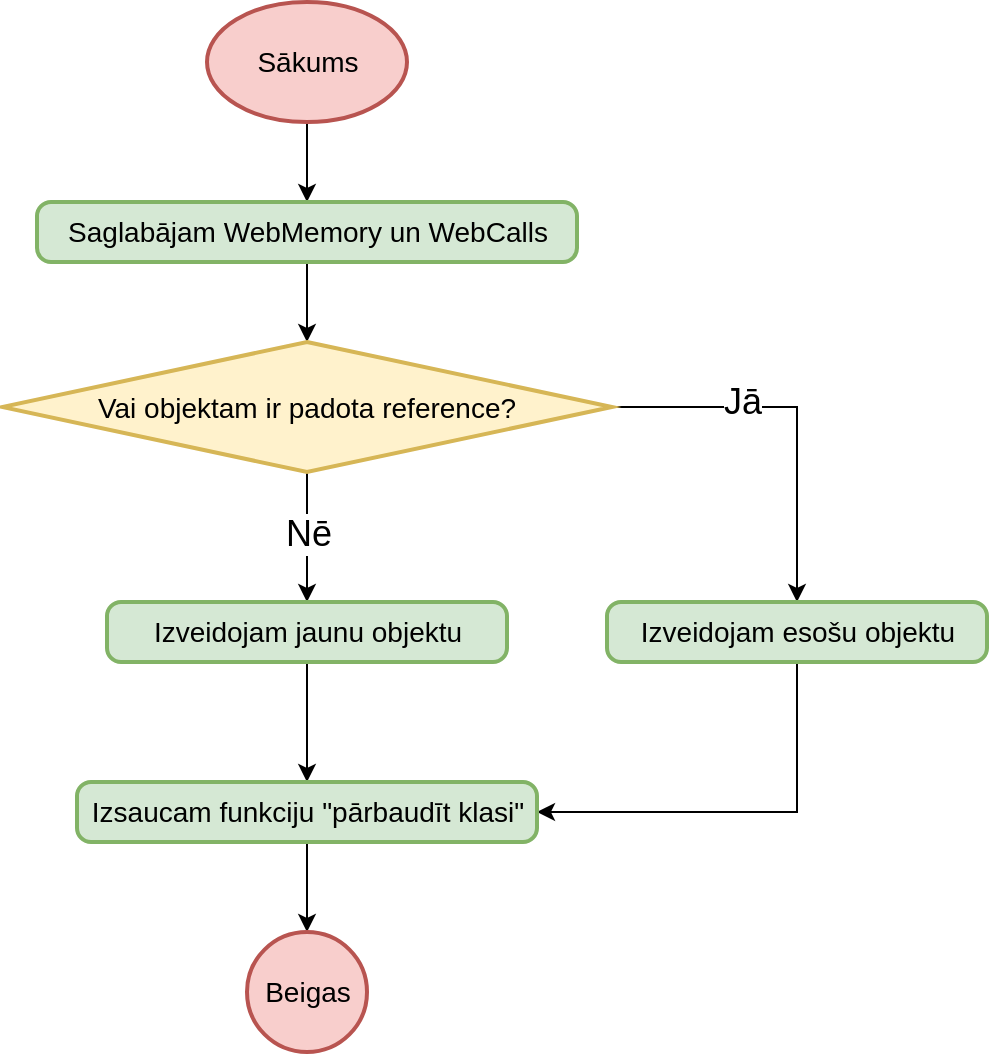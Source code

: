<mxfile version="15.4.0" type="device" pages="6"><diagram id="ojDzJly2MeToIssAZcVj" name="Konstruktors"><mxGraphModel dx="-2122" dy="948" grid="1" gridSize="10" guides="1" tooltips="1" connect="1" arrows="1" fold="1" page="1" pageScale="1" pageWidth="850" pageHeight="1100" math="0" shadow="0"><root><mxCell id="NK3DrpZyxfYn20XN-Zot-0"/><mxCell id="NK3DrpZyxfYn20XN-Zot-1" parent="NK3DrpZyxfYn20XN-Zot-0"/><mxCell id="ex0f8vFmWcejfFVBCXvB-0" style="edgeStyle=orthogonalEdgeStyle;rounded=0;orthogonalLoop=1;jettySize=auto;html=1;entryX=0.5;entryY=0;entryDx=0;entryDy=0;" parent="NK3DrpZyxfYn20XN-Zot-1" source="ex0f8vFmWcejfFVBCXvB-1" target="ex0f8vFmWcejfFVBCXvB-3" edge="1"><mxGeometry relative="1" as="geometry"/></mxCell><mxCell id="ex0f8vFmWcejfFVBCXvB-1" value="Sākums" style="strokeWidth=2;html=1;shape=mxgraph.flowchart.start_1;whiteSpace=wrap;fontSize=14;fillColor=#f8cecc;strokeColor=#b85450;" parent="NK3DrpZyxfYn20XN-Zot-1" vertex="1"><mxGeometry x="3702.5" y="70" width="100" height="60" as="geometry"/></mxCell><mxCell id="ex0f8vFmWcejfFVBCXvB-2" style="edgeStyle=orthogonalEdgeStyle;rounded=0;orthogonalLoop=1;jettySize=auto;html=1;entryX=0.5;entryY=0;entryDx=0;entryDy=0;entryPerimeter=0;" parent="NK3DrpZyxfYn20XN-Zot-1" source="ex0f8vFmWcejfFVBCXvB-3" target="ex0f8vFmWcejfFVBCXvB-7" edge="1"><mxGeometry relative="1" as="geometry"/></mxCell><mxCell id="ex0f8vFmWcejfFVBCXvB-3" value="Saglabājam WebMemory un WebCalls" style="rounded=1;whiteSpace=wrap;html=1;absoluteArcSize=1;arcSize=14;strokeWidth=2;fontSize=14;fillColor=#d5e8d4;strokeColor=#82b366;" parent="NK3DrpZyxfYn20XN-Zot-1" vertex="1"><mxGeometry x="3617.5" y="170" width="270" height="30" as="geometry"/></mxCell><mxCell id="ex0f8vFmWcejfFVBCXvB-4" style="edgeStyle=orthogonalEdgeStyle;rounded=0;orthogonalLoop=1;jettySize=auto;html=1;exitX=1;exitY=0.5;exitDx=0;exitDy=0;exitPerimeter=0;entryX=0.5;entryY=0;entryDx=0;entryDy=0;" parent="NK3DrpZyxfYn20XN-Zot-1" source="ex0f8vFmWcejfFVBCXvB-7" target="ex0f8vFmWcejfFVBCXvB-9" edge="1"><mxGeometry relative="1" as="geometry"/></mxCell><mxCell id="ex0f8vFmWcejfFVBCXvB-5" style="edgeStyle=orthogonalEdgeStyle;rounded=0;orthogonalLoop=1;jettySize=auto;html=1;entryX=0.5;entryY=0;entryDx=0;entryDy=0;" parent="NK3DrpZyxfYn20XN-Zot-1" source="ex0f8vFmWcejfFVBCXvB-7" target="ex0f8vFmWcejfFVBCXvB-11" edge="1"><mxGeometry relative="1" as="geometry"/></mxCell><mxCell id="ex0f8vFmWcejfFVBCXvB-6" value="&lt;font style=&quot;font-size: 18px&quot;&gt;Nē&lt;/font&gt;" style="edgeLabel;html=1;align=center;verticalAlign=middle;resizable=0;points=[];" parent="ex0f8vFmWcejfFVBCXvB-5" vertex="1" connectable="0"><mxGeometry x="-0.307" y="-2" relative="1" as="geometry"><mxPoint x="2" y="8" as="offset"/></mxGeometry></mxCell><mxCell id="ex0f8vFmWcejfFVBCXvB-7" value="Vai objektam ir padota reference?" style="strokeWidth=2;html=1;shape=mxgraph.flowchart.decision;whiteSpace=wrap;fontSize=14;fillColor=#fff2cc;strokeColor=#d6b656;" parent="NK3DrpZyxfYn20XN-Zot-1" vertex="1"><mxGeometry x="3600" y="240" width="305" height="65" as="geometry"/></mxCell><mxCell id="ex0f8vFmWcejfFVBCXvB-8" style="edgeStyle=orthogonalEdgeStyle;rounded=0;orthogonalLoop=1;jettySize=auto;html=1;entryX=1;entryY=0.5;entryDx=0;entryDy=0;exitX=0.5;exitY=1;exitDx=0;exitDy=0;" parent="NK3DrpZyxfYn20XN-Zot-1" source="ex0f8vFmWcejfFVBCXvB-9" target="ex0f8vFmWcejfFVBCXvB-13" edge="1"><mxGeometry relative="1" as="geometry"/></mxCell><mxCell id="ex0f8vFmWcejfFVBCXvB-9" value="Izveidojam esošu objektu" style="rounded=1;whiteSpace=wrap;html=1;absoluteArcSize=1;arcSize=14;strokeWidth=2;fontSize=14;fillColor=#d5e8d4;strokeColor=#82b366;" parent="NK3DrpZyxfYn20XN-Zot-1" vertex="1"><mxGeometry x="3902.5" y="370" width="190" height="30" as="geometry"/></mxCell><mxCell id="ex0f8vFmWcejfFVBCXvB-10" style="edgeStyle=orthogonalEdgeStyle;rounded=0;orthogonalLoop=1;jettySize=auto;html=1;" parent="NK3DrpZyxfYn20XN-Zot-1" source="ex0f8vFmWcejfFVBCXvB-11" target="ex0f8vFmWcejfFVBCXvB-13" edge="1"><mxGeometry relative="1" as="geometry"/></mxCell><mxCell id="ex0f8vFmWcejfFVBCXvB-11" value="Izveidojam jaunu objektu" style="rounded=1;whiteSpace=wrap;html=1;absoluteArcSize=1;arcSize=14;strokeWidth=2;fontSize=14;fillColor=#d5e8d4;strokeColor=#82b366;" parent="NK3DrpZyxfYn20XN-Zot-1" vertex="1"><mxGeometry x="3652.5" y="370" width="200" height="30" as="geometry"/></mxCell><mxCell id="ex0f8vFmWcejfFVBCXvB-12" style="edgeStyle=orthogonalEdgeStyle;rounded=0;orthogonalLoop=1;jettySize=auto;html=1;entryX=0.5;entryY=0;entryDx=0;entryDy=0;entryPerimeter=0;" parent="NK3DrpZyxfYn20XN-Zot-1" source="ex0f8vFmWcejfFVBCXvB-13" target="ex0f8vFmWcejfFVBCXvB-14" edge="1"><mxGeometry relative="1" as="geometry"/></mxCell><mxCell id="ex0f8vFmWcejfFVBCXvB-13" value="Izsaucam funkciju &quot;pārbaudīt klasi&quot;" style="rounded=1;whiteSpace=wrap;html=1;absoluteArcSize=1;arcSize=14;strokeWidth=2;fontSize=14;fillColor=#d5e8d4;strokeColor=#82b366;" parent="NK3DrpZyxfYn20XN-Zot-1" vertex="1"><mxGeometry x="3637.5" y="460" width="230" height="30" as="geometry"/></mxCell><mxCell id="ex0f8vFmWcejfFVBCXvB-14" value="Beigas" style="strokeWidth=2;html=1;shape=mxgraph.flowchart.start_2;whiteSpace=wrap;fontSize=14;fillColor=#f8cecc;strokeColor=#b85450;" parent="NK3DrpZyxfYn20XN-Zot-1" vertex="1"><mxGeometry x="3722.5" y="535" width="60" height="60" as="geometry"/></mxCell><mxCell id="URu7pk4QSF0WVG2In0yx-1" value="&lt;font style=&quot;font-size: 18px&quot;&gt;Jā&lt;/font&gt;" style="edgeLabel;html=1;align=center;verticalAlign=middle;resizable=0;points=[];" vertex="1" connectable="0" parent="NK3DrpZyxfYn20XN-Zot-1"><mxGeometry x="3970" y="270" as="geometry"/></mxCell></root></mxGraphModel></diagram><diagram id="cwpFjacXJEgxrlHS4_kE" name="Klases Pārbaude"><mxGraphModel dx="-1464" dy="806" grid="1" gridSize="10" guides="1" tooltips="1" connect="1" arrows="1" fold="1" page="1" pageScale="1" pageWidth="850" pageHeight="1100" math="0" shadow="0"><root><mxCell id="Urj0Ai9J_HhFftsW-9Dv-0"/><mxCell id="Urj0Ai9J_HhFftsW-9Dv-1" parent="Urj0Ai9J_HhFftsW-9Dv-0"/><mxCell id="bFhishfUHFmBzLTiSbhg-0" style="edgeStyle=orthogonalEdgeStyle;rounded=0;orthogonalLoop=1;jettySize=auto;html=1;entryX=0.5;entryY=0;entryDx=0;entryDy=0;" parent="Urj0Ai9J_HhFftsW-9Dv-1" source="bFhishfUHFmBzLTiSbhg-1" target="bFhishfUHFmBzLTiSbhg-3" edge="1"><mxGeometry relative="1" as="geometry"/></mxCell><mxCell id="bFhishfUHFmBzLTiSbhg-1" value="Sākums" style="strokeWidth=2;html=1;shape=mxgraph.flowchart.start_1;whiteSpace=wrap;fontSize=14;fillColor=#f8cecc;strokeColor=#b85450;" parent="Urj0Ai9J_HhFftsW-9Dv-1" vertex="1"><mxGeometry x="2860" y="50" width="100" height="60" as="geometry"/></mxCell><mxCell id="bFhishfUHFmBzLTiSbhg-2" style="edgeStyle=orthogonalEdgeStyle;rounded=0;orthogonalLoop=1;jettySize=auto;html=1;" parent="Urj0Ai9J_HhFftsW-9Dv-1" source="bFhishfUHFmBzLTiSbhg-3" target="bFhishfUHFmBzLTiSbhg-8" edge="1"><mxGeometry relative="1" as="geometry"/></mxCell><mxCell id="bFhishfUHFmBzLTiSbhg-3" value="Atrod klasi pēc vārda" style="rounded=1;whiteSpace=wrap;html=1;absoluteArcSize=1;arcSize=14;strokeWidth=2;fontSize=14;fillColor=#d5e8d4;strokeColor=#82b366;" parent="Urj0Ai9J_HhFftsW-9Dv-1" vertex="1"><mxGeometry x="2825" y="145" width="170" height="30" as="geometry"/></mxCell><mxCell id="bFhishfUHFmBzLTiSbhg-4" style="edgeStyle=orthogonalEdgeStyle;rounded=0;orthogonalLoop=1;jettySize=auto;html=1;entryX=0.5;entryY=0;entryDx=0;entryDy=0;" parent="Urj0Ai9J_HhFftsW-9Dv-1" source="bFhishfUHFmBzLTiSbhg-8" target="bFhishfUHFmBzLTiSbhg-12" edge="1"><mxGeometry relative="1" as="geometry"/></mxCell><mxCell id="bFhishfUHFmBzLTiSbhg-5" value="&lt;font style=&quot;font-size: 18px&quot;&gt;Jā&lt;/font&gt;" style="edgeLabel;html=1;align=center;verticalAlign=middle;resizable=0;points=[];" parent="bFhishfUHFmBzLTiSbhg-4" vertex="1" connectable="0"><mxGeometry x="-0.3" y="-2" relative="1" as="geometry"><mxPoint x="2" y="4" as="offset"/></mxGeometry></mxCell><mxCell id="bFhishfUHFmBzLTiSbhg-6" style="edgeStyle=orthogonalEdgeStyle;rounded=0;orthogonalLoop=1;jettySize=auto;html=1;entryX=0.5;entryY=0;entryDx=0;entryDy=0;" parent="Urj0Ai9J_HhFftsW-9Dv-1" source="bFhishfUHFmBzLTiSbhg-8" target="bFhishfUHFmBzLTiSbhg-10" edge="1"><mxGeometry relative="1" as="geometry"/></mxCell><mxCell id="bFhishfUHFmBzLTiSbhg-7" value="&lt;font style=&quot;font-size: 18px&quot;&gt;Nē&lt;/font&gt;" style="edgeLabel;html=1;align=center;verticalAlign=middle;resizable=0;points=[];" parent="bFhishfUHFmBzLTiSbhg-6" vertex="1" connectable="0"><mxGeometry x="-0.201" y="2" relative="1" as="geometry"><mxPoint as="offset"/></mxGeometry></mxCell><mxCell id="bFhishfUHFmBzLTiSbhg-8" value="Vai klase ir atrastra?" style="strokeWidth=2;html=1;shape=mxgraph.flowchart.decision;whiteSpace=wrap;fontSize=14;fillColor=#fff2cc;strokeColor=#d6b656;" parent="Urj0Ai9J_HhFftsW-9Dv-1" vertex="1"><mxGeometry x="2805" y="218" width="210" height="55" as="geometry"/></mxCell><mxCell id="bFhishfUHFmBzLTiSbhg-9" style="edgeStyle=orthogonalEdgeStyle;rounded=0;orthogonalLoop=1;jettySize=auto;html=1;entryX=1;entryY=0.5;entryDx=0;entryDy=0;fontSize=18;exitX=0.5;exitY=1;exitDx=0;exitDy=0;" parent="Urj0Ai9J_HhFftsW-9Dv-1" source="bFhishfUHFmBzLTiSbhg-10" target="bFhishfUHFmBzLTiSbhg-12" edge="1"><mxGeometry relative="1" as="geometry"/></mxCell><mxCell id="bFhishfUHFmBzLTiSbhg-10" value="Izveido klasi" style="rounded=1;whiteSpace=wrap;html=1;absoluteArcSize=1;arcSize=14;strokeWidth=2;fontSize=14;fillColor=#d5e8d4;strokeColor=#82b366;" parent="Urj0Ai9J_HhFftsW-9Dv-1" vertex="1"><mxGeometry x="3080" y="280" width="100" height="30" as="geometry"/></mxCell><mxCell id="bFhishfUHFmBzLTiSbhg-11" style="edgeStyle=orthogonalEdgeStyle;rounded=0;orthogonalLoop=1;jettySize=auto;html=1;entryX=0.5;entryY=0;entryDx=0;entryDy=0;entryPerimeter=0;" parent="Urj0Ai9J_HhFftsW-9Dv-1" source="bFhishfUHFmBzLTiSbhg-12" target="bFhishfUHFmBzLTiSbhg-16" edge="1"><mxGeometry relative="1" as="geometry"/></mxCell><mxCell id="bFhishfUHFmBzLTiSbhg-12" value="Atrod klasē atribūtu pēc vārda" style="rounded=1;whiteSpace=wrap;html=1;absoluteArcSize=1;arcSize=14;strokeWidth=2;fontSize=14;fillColor=#d5e8d4;strokeColor=#82b366;" parent="Urj0Ai9J_HhFftsW-9Dv-1" vertex="1"><mxGeometry x="2805" y="340" width="210" height="30" as="geometry"/></mxCell><mxCell id="bFhishfUHFmBzLTiSbhg-13" style="edgeStyle=orthogonalEdgeStyle;rounded=0;orthogonalLoop=1;jettySize=auto;html=1;entryX=0.5;entryY=0;entryDx=0;entryDy=0;entryPerimeter=0;" parent="Urj0Ai9J_HhFftsW-9Dv-1" source="bFhishfUHFmBzLTiSbhg-16" target="bFhishfUHFmBzLTiSbhg-22" edge="1"><mxGeometry relative="1" as="geometry"/></mxCell><mxCell id="bFhishfUHFmBzLTiSbhg-14" style="edgeStyle=orthogonalEdgeStyle;rounded=0;orthogonalLoop=1;jettySize=auto;html=1;exitX=1;exitY=0.5;exitDx=0;exitDy=0;exitPerimeter=0;entryX=0.5;entryY=0;entryDx=0;entryDy=0;entryPerimeter=0;" parent="Urj0Ai9J_HhFftsW-9Dv-1" source="bFhishfUHFmBzLTiSbhg-16" target="bFhishfUHFmBzLTiSbhg-26" edge="1"><mxGeometry relative="1" as="geometry"><mxPoint x="3130" y="490" as="targetPoint"/><Array as="points"><mxPoint x="3060" y="445"/><mxPoint x="3060" y="680"/><mxPoint x="2910" y="680"/></Array></mxGeometry></mxCell><mxCell id="bFhishfUHFmBzLTiSbhg-15" value="&lt;font style=&quot;font-size: 18px&quot;&gt;Nē&lt;/font&gt;" style="edgeLabel;html=1;align=center;verticalAlign=middle;resizable=0;points=[];" parent="bFhishfUHFmBzLTiSbhg-14" vertex="1" connectable="0"><mxGeometry x="-0.094" y="1" relative="1" as="geometry"><mxPoint as="offset"/></mxGeometry></mxCell><mxCell id="bFhishfUHFmBzLTiSbhg-16" value="Vai ir pēdējais atribūts?" style="strokeWidth=2;html=1;shape=mxgraph.flowchart.decision;whiteSpace=wrap;fontSize=14;fillColor=#fff2cc;strokeColor=#d6b656;" parent="Urj0Ai9J_HhFftsW-9Dv-1" vertex="1"><mxGeometry x="2805" y="420" width="210" height="50" as="geometry"/></mxCell><mxCell id="bFhishfUHFmBzLTiSbhg-17" style="edgeStyle=orthogonalEdgeStyle;rounded=0;orthogonalLoop=1;jettySize=auto;html=1;exitX=0;exitY=0.5;exitDx=0;exitDy=0;" parent="Urj0Ai9J_HhFftsW-9Dv-1" source="bFhishfUHFmBzLTiSbhg-32" edge="1"><mxGeometry relative="1" as="geometry"><mxPoint x="2910" y="400" as="targetPoint"/><Array as="points"><mxPoint x="2730" y="650"/><mxPoint x="2730" y="400"/></Array></mxGeometry></mxCell><mxCell id="bFhishfUHFmBzLTiSbhg-18" style="edgeStyle=orthogonalEdgeStyle;rounded=0;orthogonalLoop=1;jettySize=auto;html=1;entryX=0.5;entryY=0;entryDx=0;entryDy=0;" parent="Urj0Ai9J_HhFftsW-9Dv-1" source="bFhishfUHFmBzLTiSbhg-22" target="bFhishfUHFmBzLTiSbhg-32" edge="1"><mxGeometry relative="1" as="geometry"><mxPoint x="2910" y="640" as="targetPoint"/></mxGeometry></mxCell><mxCell id="bFhishfUHFmBzLTiSbhg-19" value="Nē" style="edgeLabel;html=1;align=center;verticalAlign=middle;resizable=0;points=[];fontSize=18;" parent="bFhishfUHFmBzLTiSbhg-18" vertex="1" connectable="0"><mxGeometry x="0.169" y="1" relative="1" as="geometry"><mxPoint x="-1" y="-8" as="offset"/></mxGeometry></mxCell><mxCell id="bFhishfUHFmBzLTiSbhg-20" style="edgeStyle=orthogonalEdgeStyle;rounded=0;orthogonalLoop=1;jettySize=auto;html=1;fontSize=18;" parent="Urj0Ai9J_HhFftsW-9Dv-1" source="bFhishfUHFmBzLTiSbhg-22" edge="1"><mxGeometry relative="1" as="geometry"><mxPoint x="2780" y="400" as="targetPoint"/></mxGeometry></mxCell><mxCell id="bFhishfUHFmBzLTiSbhg-21" value="Jā" style="edgeLabel;html=1;align=center;verticalAlign=middle;resizable=0;points=[];fontSize=18;" parent="bFhishfUHFmBzLTiSbhg-20" vertex="1" connectable="0"><mxGeometry x="-0.157" y="3" relative="1" as="geometry"><mxPoint x="1" as="offset"/></mxGeometry></mxCell><mxCell id="bFhishfUHFmBzLTiSbhg-22" value="Vai atribūts ir atrasts?" style="strokeWidth=2;html=1;shape=mxgraph.flowchart.decision;whiteSpace=wrap;fontSize=14;fillColor=#fff2cc;strokeColor=#d6b656;" parent="Urj0Ai9J_HhFftsW-9Dv-1" vertex="1"><mxGeometry x="2805" y="530" width="210" height="50" as="geometry"/></mxCell><mxCell id="bFhishfUHFmBzLTiSbhg-23" value="&lt;font style=&quot;font-size: 18px&quot;&gt;Jā&lt;/font&gt;" style="edgeLabel;html=1;align=center;verticalAlign=middle;resizable=0;points=[];" parent="Urj0Ai9J_HhFftsW-9Dv-1" vertex="1" connectable="0"><mxGeometry x="2905" y="495" as="geometry"><mxPoint x="5" y="3" as="offset"/></mxGeometry></mxCell><mxCell id="bFhishfUHFmBzLTiSbhg-24" style="edgeStyle=orthogonalEdgeStyle;rounded=0;orthogonalLoop=1;jettySize=auto;html=1;" parent="Urj0Ai9J_HhFftsW-9Dv-1" source="bFhishfUHFmBzLTiSbhg-26" target="bFhishfUHFmBzLTiSbhg-27" edge="1"><mxGeometry relative="1" as="geometry"/></mxCell><mxCell id="bFhishfUHFmBzLTiSbhg-25" style="edgeStyle=orthogonalEdgeStyle;rounded=0;orthogonalLoop=1;jettySize=auto;html=1;entryX=0.5;entryY=0;entryDx=0;entryDy=0;" parent="Urj0Ai9J_HhFftsW-9Dv-1" source="bFhishfUHFmBzLTiSbhg-26" target="bFhishfUHFmBzLTiSbhg-30" edge="1"><mxGeometry relative="1" as="geometry"/></mxCell><mxCell id="bFhishfUHFmBzLTiSbhg-26" value="Vai objekts ir izveidots?" style="strokeWidth=2;html=1;shape=mxgraph.flowchart.decision;whiteSpace=wrap;fontSize=14;fillColor=#fff2cc;strokeColor=#d6b656;" parent="Urj0Ai9J_HhFftsW-9Dv-1" vertex="1"><mxGeometry x="2775" y="710" width="270" height="50" as="geometry"/></mxCell><mxCell id="bFhishfUHFmBzLTiSbhg-27" value="Beigas" style="strokeWidth=2;html=1;shape=mxgraph.flowchart.start_2;whiteSpace=wrap;fontSize=14;fillColor=#f8cecc;strokeColor=#b85450;" parent="Urj0Ai9J_HhFftsW-9Dv-1" vertex="1"><mxGeometry x="2880" y="810" width="60" height="60" as="geometry"/></mxCell><mxCell id="bFhishfUHFmBzLTiSbhg-28" value="&lt;font style=&quot;font-size: 18px&quot;&gt;Jā&lt;/font&gt;" style="edgeLabel;html=1;align=center;verticalAlign=middle;resizable=0;points=[];" parent="Urj0Ai9J_HhFftsW-9Dv-1" vertex="1" connectable="0"><mxGeometry x="2905" y="780" as="geometry"><mxPoint x="5" y="3" as="offset"/></mxGeometry></mxCell><mxCell id="bFhishfUHFmBzLTiSbhg-29" style="edgeStyle=orthogonalEdgeStyle;rounded=0;orthogonalLoop=1;jettySize=auto;html=1;exitX=0.5;exitY=1;exitDx=0;exitDy=0;entryX=1;entryY=0.5;entryDx=0;entryDy=0;entryPerimeter=0;" parent="Urj0Ai9J_HhFftsW-9Dv-1" source="bFhishfUHFmBzLTiSbhg-30" target="bFhishfUHFmBzLTiSbhg-27" edge="1"><mxGeometry relative="1" as="geometry"/></mxCell><mxCell id="bFhishfUHFmBzLTiSbhg-30" value="Izveido objektu" style="rounded=1;whiteSpace=wrap;html=1;absoluteArcSize=1;arcSize=14;strokeWidth=2;fontSize=14;fillColor=#d5e8d4;strokeColor=#82b366;" parent="Urj0Ai9J_HhFftsW-9Dv-1" vertex="1"><mxGeometry x="3090" y="770" width="100" height="30" as="geometry"/></mxCell><mxCell id="bFhishfUHFmBzLTiSbhg-31" value="&lt;font style=&quot;font-size: 18px&quot;&gt;Nē&lt;/font&gt;" style="edgeLabel;html=1;align=center;verticalAlign=middle;resizable=0;points=[];" parent="Urj0Ai9J_HhFftsW-9Dv-1" vertex="1" connectable="0"><mxGeometry x="3090" y="735" as="geometry"/></mxCell><mxCell id="bFhishfUHFmBzLTiSbhg-32" value="Izveido atribūtu" style="rounded=1;whiteSpace=wrap;html=1;absoluteArcSize=1;arcSize=14;strokeWidth=2;fontSize=14;fillColor=#d5e8d4;strokeColor=#82b366;" parent="Urj0Ai9J_HhFftsW-9Dv-1" vertex="1"><mxGeometry x="2860" y="635" width="100" height="30" as="geometry"/></mxCell></root></mxGraphModel></diagram><diagram id="u8JytCoIG-hF53F7p7YP" name="Asociācijas pārbaude"><mxGraphModel dx="-2314" dy="806" grid="1" gridSize="10" guides="1" tooltips="1" connect="1" arrows="1" fold="1" page="1" pageScale="1" pageWidth="850" pageHeight="1100" math="0" shadow="0"><root><mxCell id="5m1KkFwMPUMXo5ou6TiZ-0"/><mxCell id="5m1KkFwMPUMXo5ou6TiZ-1" parent="5m1KkFwMPUMXo5ou6TiZ-0"/><mxCell id="tQmHuTD86V-jf6U_8rLZ-0" style="edgeStyle=orthogonalEdgeStyle;rounded=0;orthogonalLoop=1;jettySize=auto;html=1;entryX=0.5;entryY=0;entryDx=0;entryDy=0;fontSize=18;" parent="5m1KkFwMPUMXo5ou6TiZ-1" source="tQmHuTD86V-jf6U_8rLZ-1" target="tQmHuTD86V-jf6U_8rLZ-3" edge="1"><mxGeometry relative="1" as="geometry"/></mxCell><mxCell id="tQmHuTD86V-jf6U_8rLZ-1" value="Sākums" style="strokeWidth=2;html=1;shape=mxgraph.flowchart.start_1;whiteSpace=wrap;fontSize=14;fillColor=#f8cecc;strokeColor=#b85450;" parent="5m1KkFwMPUMXo5ou6TiZ-1" vertex="1"><mxGeometry x="3625" y="40" width="100" height="60" as="geometry"/></mxCell><mxCell id="tQmHuTD86V-jf6U_8rLZ-2" style="edgeStyle=orthogonalEdgeStyle;rounded=0;orthogonalLoop=1;jettySize=auto;html=1;entryX=0.5;entryY=0;entryDx=0;entryDy=0;entryPerimeter=0;fontSize=18;" parent="5m1KkFwMPUMXo5ou6TiZ-1" source="tQmHuTD86V-jf6U_8rLZ-3" target="tQmHuTD86V-jf6U_8rLZ-8" edge="1"><mxGeometry relative="1" as="geometry"/></mxCell><mxCell id="tQmHuTD86V-jf6U_8rLZ-3" value="Atrod avotklasi pēc vārda" style="rounded=1;whiteSpace=wrap;html=1;absoluteArcSize=1;arcSize=14;strokeWidth=2;fontSize=14;fillColor=#d5e8d4;strokeColor=#82b366;" parent="5m1KkFwMPUMXo5ou6TiZ-1" vertex="1"><mxGeometry x="3590" y="140" width="170" height="25" as="geometry"/></mxCell><mxCell id="tQmHuTD86V-jf6U_8rLZ-4" style="edgeStyle=orthogonalEdgeStyle;rounded=0;orthogonalLoop=1;jettySize=auto;html=1;entryX=0.5;entryY=0;entryDx=0;entryDy=0;fontSize=18;" parent="5m1KkFwMPUMXo5ou6TiZ-1" source="tQmHuTD86V-jf6U_8rLZ-8" target="tQmHuTD86V-jf6U_8rLZ-10" edge="1"><mxGeometry relative="1" as="geometry"/></mxCell><mxCell id="tQmHuTD86V-jf6U_8rLZ-5" value="Jā" style="edgeLabel;html=1;align=center;verticalAlign=middle;resizable=0;points=[];fontSize=18;" parent="tQmHuTD86V-jf6U_8rLZ-4" vertex="1" connectable="0"><mxGeometry x="0.209" relative="1" as="geometry"><mxPoint y="-8" as="offset"/></mxGeometry></mxCell><mxCell id="tQmHuTD86V-jf6U_8rLZ-6" style="edgeStyle=orthogonalEdgeStyle;rounded=0;orthogonalLoop=1;jettySize=auto;html=1;entryX=0.5;entryY=0;entryDx=0;entryDy=0;fontSize=18;" parent="5m1KkFwMPUMXo5ou6TiZ-1" source="tQmHuTD86V-jf6U_8rLZ-8" target="tQmHuTD86V-jf6U_8rLZ-26" edge="1"><mxGeometry relative="1" as="geometry"/></mxCell><mxCell id="tQmHuTD86V-jf6U_8rLZ-7" value="Nē" style="edgeLabel;html=1;align=center;verticalAlign=middle;resizable=0;points=[];fontSize=18;" parent="tQmHuTD86V-jf6U_8rLZ-6" vertex="1" connectable="0"><mxGeometry x="0.015" y="3" relative="1" as="geometry"><mxPoint as="offset"/></mxGeometry></mxCell><mxCell id="tQmHuTD86V-jf6U_8rLZ-8" value="Vai klase ir atrastra?" style="strokeWidth=2;html=1;shape=mxgraph.flowchart.decision;whiteSpace=wrap;fontSize=14;fillColor=#fff2cc;strokeColor=#d6b656;" parent="5m1KkFwMPUMXo5ou6TiZ-1" vertex="1"><mxGeometry x="3590" y="215" width="170" height="40" as="geometry"/></mxCell><mxCell id="tQmHuTD86V-jf6U_8rLZ-9" style="edgeStyle=orthogonalEdgeStyle;rounded=0;orthogonalLoop=1;jettySize=auto;html=1;entryX=0.5;entryY=0;entryDx=0;entryDy=0;entryPerimeter=0;fontSize=18;" parent="5m1KkFwMPUMXo5ou6TiZ-1" source="tQmHuTD86V-jf6U_8rLZ-10" target="tQmHuTD86V-jf6U_8rLZ-13" edge="1"><mxGeometry relative="1" as="geometry"/></mxCell><mxCell id="tQmHuTD86V-jf6U_8rLZ-10" value="Atrod mērķklasi pēc vārda" style="rounded=1;whiteSpace=wrap;html=1;absoluteArcSize=1;arcSize=14;strokeWidth=2;fontSize=14;fillColor=#d5e8d4;strokeColor=#82b366;" parent="5m1KkFwMPUMXo5ou6TiZ-1" vertex="1"><mxGeometry x="3585" y="300" width="180" height="30" as="geometry"/></mxCell><mxCell id="tQmHuTD86V-jf6U_8rLZ-11" style="edgeStyle=orthogonalEdgeStyle;rounded=0;orthogonalLoop=1;jettySize=auto;html=1;fontSize=18;" parent="5m1KkFwMPUMXo5ou6TiZ-1" source="tQmHuTD86V-jf6U_8rLZ-13" target="tQmHuTD86V-jf6U_8rLZ-15" edge="1"><mxGeometry relative="1" as="geometry"/></mxCell><mxCell id="tQmHuTD86V-jf6U_8rLZ-12" style="edgeStyle=orthogonalEdgeStyle;rounded=0;orthogonalLoop=1;jettySize=auto;html=1;entryX=0.5;entryY=0;entryDx=0;entryDy=0;fontSize=18;" parent="5m1KkFwMPUMXo5ou6TiZ-1" source="tQmHuTD86V-jf6U_8rLZ-13" target="tQmHuTD86V-jf6U_8rLZ-28" edge="1"><mxGeometry relative="1" as="geometry"/></mxCell><mxCell id="tQmHuTD86V-jf6U_8rLZ-13" value="Vai klase ir atrasta?" style="strokeWidth=2;html=1;shape=mxgraph.flowchart.decision;whiteSpace=wrap;fontSize=14;fillColor=#fff2cc;strokeColor=#d6b656;" parent="5m1KkFwMPUMXo5ou6TiZ-1" vertex="1"><mxGeometry x="3585" y="370" width="180" height="40" as="geometry"/></mxCell><mxCell id="tQmHuTD86V-jf6U_8rLZ-14" style="edgeStyle=orthogonalEdgeStyle;rounded=0;orthogonalLoop=1;jettySize=auto;html=1;entryX=0.5;entryY=0;entryDx=0;entryDy=0;entryPerimeter=0;fontSize=18;" parent="5m1KkFwMPUMXo5ou6TiZ-1" source="tQmHuTD86V-jf6U_8rLZ-15" target="tQmHuTD86V-jf6U_8rLZ-19" edge="1"><mxGeometry relative="1" as="geometry"/></mxCell><mxCell id="tQmHuTD86V-jf6U_8rLZ-15" value="Atrod asociācijas galapunktu pēc mērķa lomas vārda" style="rounded=1;whiteSpace=wrap;html=1;absoluteArcSize=1;arcSize=14;strokeWidth=2;fontSize=14;fillColor=#d5e8d4;strokeColor=#82b366;" parent="5m1KkFwMPUMXo5ou6TiZ-1" vertex="1"><mxGeometry x="3500" y="460" width="350" height="30" as="geometry"/></mxCell><mxCell id="tQmHuTD86V-jf6U_8rLZ-16" style="edgeStyle=orthogonalEdgeStyle;rounded=0;orthogonalLoop=1;jettySize=auto;html=1;entryX=0.5;entryY=0;entryDx=0;entryDy=0;fontSize=18;" parent="5m1KkFwMPUMXo5ou6TiZ-1" source="tQmHuTD86V-jf6U_8rLZ-19" target="tQmHuTD86V-jf6U_8rLZ-21" edge="1"><mxGeometry relative="1" as="geometry"/></mxCell><mxCell id="tQmHuTD86V-jf6U_8rLZ-17" value="" style="edgeStyle=orthogonalEdgeStyle;rounded=0;orthogonalLoop=1;jettySize=auto;html=1;fontSize=18;entryX=0.5;entryY=0;entryDx=0;entryDy=0;" parent="5m1KkFwMPUMXo5ou6TiZ-1" source="tQmHuTD86V-jf6U_8rLZ-19" target="tQmHuTD86V-jf6U_8rLZ-31" edge="1"><mxGeometry relative="1" as="geometry"/></mxCell><mxCell id="tQmHuTD86V-jf6U_8rLZ-18" value="Nē" style="edgeLabel;html=1;align=center;verticalAlign=middle;resizable=0;points=[];fontSize=18;" parent="tQmHuTD86V-jf6U_8rLZ-17" vertex="1" connectable="0"><mxGeometry x="-0.046" y="1" relative="1" as="geometry"><mxPoint as="offset"/></mxGeometry></mxCell><mxCell id="tQmHuTD86V-jf6U_8rLZ-19" value="Vai asociācijas galapunkts ir atrastrs?" style="strokeWidth=2;html=1;shape=mxgraph.flowchart.decision;whiteSpace=wrap;fontSize=14;fillColor=#fff2cc;strokeColor=#d6b656;" parent="5m1KkFwMPUMXo5ou6TiZ-1" vertex="1"><mxGeometry x="3540" y="535" width="270" height="55" as="geometry"/></mxCell><mxCell id="tQmHuTD86V-jf6U_8rLZ-20" style="edgeStyle=orthogonalEdgeStyle;rounded=0;orthogonalLoop=1;jettySize=auto;html=1;entryX=0.5;entryY=0;entryDx=0;entryDy=0;entryPerimeter=0;fontSize=18;" parent="5m1KkFwMPUMXo5ou6TiZ-1" source="tQmHuTD86V-jf6U_8rLZ-21" target="tQmHuTD86V-jf6U_8rLZ-22" edge="1"><mxGeometry relative="1" as="geometry"/></mxCell><mxCell id="tQmHuTD86V-jf6U_8rLZ-21" value="Atgriež asociācijas galapunktu" style="rounded=1;whiteSpace=wrap;html=1;absoluteArcSize=1;arcSize=14;strokeWidth=2;fontSize=14;fillColor=#d5e8d4;strokeColor=#82b366;" parent="5m1KkFwMPUMXo5ou6TiZ-1" vertex="1"><mxGeometry x="3575" y="640" width="200" height="30" as="geometry"/></mxCell><mxCell id="tQmHuTD86V-jf6U_8rLZ-22" value="Beigas" style="strokeWidth=2;html=1;shape=mxgraph.flowchart.start_2;whiteSpace=wrap;fontSize=14;fillColor=#f8cecc;strokeColor=#b85450;" parent="5m1KkFwMPUMXo5ou6TiZ-1" vertex="1"><mxGeometry x="3645" y="710" width="60" height="60" as="geometry"/></mxCell><mxCell id="tQmHuTD86V-jf6U_8rLZ-23" value="Jā" style="edgeLabel;html=1;align=center;verticalAlign=middle;resizable=0;points=[];fontSize=18;" parent="5m1KkFwMPUMXo5ou6TiZ-1" vertex="1" connectable="0"><mxGeometry x="3675" y="433" as="geometry"/></mxCell><mxCell id="tQmHuTD86V-jf6U_8rLZ-24" value="Jā" style="edgeLabel;html=1;align=center;verticalAlign=middle;resizable=0;points=[];fontSize=18;" parent="5m1KkFwMPUMXo5ou6TiZ-1" vertex="1" connectable="0"><mxGeometry x="3675" y="612" as="geometry"/></mxCell><mxCell id="tQmHuTD86V-jf6U_8rLZ-25" style="edgeStyle=orthogonalEdgeStyle;rounded=0;orthogonalLoop=1;jettySize=auto;html=1;entryX=1;entryY=0.5;entryDx=0;entryDy=0;fontSize=18;exitX=0.5;exitY=1;exitDx=0;exitDy=0;" parent="5m1KkFwMPUMXo5ou6TiZ-1" source="tQmHuTD86V-jf6U_8rLZ-26" target="tQmHuTD86V-jf6U_8rLZ-10" edge="1"><mxGeometry relative="1" as="geometry"/></mxCell><mxCell id="tQmHuTD86V-jf6U_8rLZ-26" value="Izveido klasi" style="rounded=1;whiteSpace=wrap;html=1;absoluteArcSize=1;arcSize=14;strokeWidth=2;fontSize=14;fillColor=#d5e8d4;strokeColor=#82b366;" parent="5m1KkFwMPUMXo5ou6TiZ-1" vertex="1"><mxGeometry x="3915" y="255" width="100" height="30" as="geometry"/></mxCell><mxCell id="tQmHuTD86V-jf6U_8rLZ-27" style="edgeStyle=orthogonalEdgeStyle;rounded=0;orthogonalLoop=1;jettySize=auto;html=1;entryX=1;entryY=0.5;entryDx=0;entryDy=0;fontSize=18;exitX=0.5;exitY=1;exitDx=0;exitDy=0;" parent="5m1KkFwMPUMXo5ou6TiZ-1" source="tQmHuTD86V-jf6U_8rLZ-28" target="tQmHuTD86V-jf6U_8rLZ-15" edge="1"><mxGeometry relative="1" as="geometry"/></mxCell><mxCell id="tQmHuTD86V-jf6U_8rLZ-28" value="Izveido klasi" style="rounded=1;whiteSpace=wrap;html=1;absoluteArcSize=1;arcSize=14;strokeWidth=2;fontSize=14;fillColor=#d5e8d4;strokeColor=#82b366;" parent="5m1KkFwMPUMXo5ou6TiZ-1" vertex="1"><mxGeometry x="3915" y="410" width="100" height="30" as="geometry"/></mxCell><mxCell id="tQmHuTD86V-jf6U_8rLZ-29" value="Nē" style="text;html=1;align=center;verticalAlign=middle;resizable=0;points=[];autosize=1;strokeColor=none;fillColor=none;fontSize=18;labelBackgroundColor=default;" parent="5m1KkFwMPUMXo5ou6TiZ-1" vertex="1"><mxGeometry x="3845" y="375" width="40" height="30" as="geometry"/></mxCell><mxCell id="tQmHuTD86V-jf6U_8rLZ-30" style="edgeStyle=orthogonalEdgeStyle;rounded=0;orthogonalLoop=1;jettySize=auto;html=1;entryX=1;entryY=0.5;entryDx=0;entryDy=0;fontSize=18;exitX=0.5;exitY=1;exitDx=0;exitDy=0;exitPerimeter=0;" parent="5m1KkFwMPUMXo5ou6TiZ-1" source="tQmHuTD86V-jf6U_8rLZ-31" target="tQmHuTD86V-jf6U_8rLZ-21" edge="1"><mxGeometry relative="1" as="geometry"/></mxCell><mxCell id="tQmHuTD86V-jf6U_8rLZ-31" value="Izveido asociācijas galapunktu" style="rounded=1;whiteSpace=wrap;html=1;absoluteArcSize=1;arcSize=14;strokeWidth=2;fontSize=14;fillColor=#d5e8d4;strokeColor=#82b366;" parent="5m1KkFwMPUMXo5ou6TiZ-1" vertex="1"><mxGeometry x="3875" y="590" width="220" height="30" as="geometry"/></mxCell></root></mxGraphModel></diagram><diagram id="NKuwwndzqBmb3_ZlCtot" name="Asociācijas iegūšana"><mxGraphModel dx="-2314" dy="806" grid="1" gridSize="10" guides="1" tooltips="1" connect="1" arrows="1" fold="1" page="1" pageScale="1" pageWidth="850" pageHeight="1100" math="0" shadow="0"><root><mxCell id="eAcKItLgcPeuRimhKKP--0"/><mxCell id="eAcKItLgcPeuRimhKKP--1" parent="eAcKItLgcPeuRimhKKP--0"/><mxCell id="qcemPTpyM0Lb2OSma7Jp-0" style="edgeStyle=orthogonalEdgeStyle;rounded=0;orthogonalLoop=1;jettySize=auto;html=1;entryX=0.5;entryY=0;entryDx=0;entryDy=0;fontSize=18;" parent="eAcKItLgcPeuRimhKKP--1" source="qcemPTpyM0Lb2OSma7Jp-1" target="qcemPTpyM0Lb2OSma7Jp-3" edge="1"><mxGeometry relative="1" as="geometry"/></mxCell><mxCell id="qcemPTpyM0Lb2OSma7Jp-1" value="Sākums" style="strokeWidth=2;html=1;shape=mxgraph.flowchart.start_1;whiteSpace=wrap;fontSize=14;fillColor=#f8cecc;strokeColor=#b85450;" parent="eAcKItLgcPeuRimhKKP--1" vertex="1"><mxGeometry x="3759.96" y="110" width="100" height="60" as="geometry"/></mxCell><mxCell id="qcemPTpyM0Lb2OSma7Jp-2" style="edgeStyle=orthogonalEdgeStyle;rounded=0;orthogonalLoop=1;jettySize=auto;html=1;entryX=0.5;entryY=0;entryDx=0;entryDy=0;fontSize=18;" parent="eAcKItLgcPeuRimhKKP--1" source="qcemPTpyM0Lb2OSma7Jp-3" target="qcemPTpyM0Lb2OSma7Jp-5" edge="1"><mxGeometry relative="1" as="geometry"/></mxCell><mxCell id="qcemPTpyM0Lb2OSma7Jp-3" value="Pārbaudam asociāciju" style="rounded=1;whiteSpace=wrap;html=1;absoluteArcSize=1;arcSize=14;strokeWidth=2;fontSize=14;fillColor=#d5e8d4;strokeColor=#82b366;" parent="eAcKItLgcPeuRimhKKP--1" vertex="1"><mxGeometry x="3739.96" y="210" width="140" height="30" as="geometry"/></mxCell><mxCell id="qcemPTpyM0Lb2OSma7Jp-4" style="edgeStyle=orthogonalEdgeStyle;rounded=0;orthogonalLoop=1;jettySize=auto;html=1;entryX=0.5;entryY=0;entryDx=0;entryDy=0;fontSize=18;" parent="eAcKItLgcPeuRimhKKP--1" source="qcemPTpyM0Lb2OSma7Jp-5" target="qcemPTpyM0Lb2OSma7Jp-7" edge="1"><mxGeometry relative="1" as="geometry"/></mxCell><mxCell id="qcemPTpyM0Lb2OSma7Jp-5" value="Iegūstam sarakstu ar avotklases saistītajiem objektiem" style="rounded=1;whiteSpace=wrap;html=1;absoluteArcSize=1;arcSize=14;strokeWidth=2;fontSize=14;fillColor=#d5e8d4;strokeColor=#82b366;" parent="eAcKItLgcPeuRimhKKP--1" vertex="1"><mxGeometry x="3629.96" y="278" width="360" height="30" as="geometry"/></mxCell><mxCell id="qcemPTpyM0Lb2OSma7Jp-6" style="edgeStyle=orthogonalEdgeStyle;rounded=0;orthogonalLoop=1;jettySize=auto;html=1;entryX=0.5;entryY=0;entryDx=0;entryDy=0;entryPerimeter=0;fontSize=18;" parent="eAcKItLgcPeuRimhKKP--1" source="qcemPTpyM0Lb2OSma7Jp-7" target="qcemPTpyM0Lb2OSma7Jp-14" edge="1"><mxGeometry relative="1" as="geometry"/></mxCell><mxCell id="qcemPTpyM0Lb2OSma7Jp-7" value="Izveidojam tukstu sarakstu ar mērķklases objektiem" style="rounded=1;whiteSpace=wrap;html=1;absoluteArcSize=1;arcSize=14;strokeWidth=2;fontSize=14;fillColor=#d5e8d4;strokeColor=#82b366;" parent="eAcKItLgcPeuRimhKKP--1" vertex="1"><mxGeometry x="3644.96" y="350" width="330" height="30" as="geometry"/></mxCell><mxCell id="qcemPTpyM0Lb2OSma7Jp-8" style="edgeStyle=orthogonalEdgeStyle;rounded=0;orthogonalLoop=1;jettySize=auto;html=1;fontSize=18;exitX=0;exitY=0.5;exitDx=0;exitDy=0;" parent="eAcKItLgcPeuRimhKKP--1" source="qcemPTpyM0Lb2OSma7Jp-9" edge="1"><mxGeometry relative="1" as="geometry"><mxPoint x="3809.96" y="400" as="targetPoint"/><Array as="points"><mxPoint x="3569.96" y="550"/><mxPoint x="3569.96" y="400"/></Array></mxGeometry></mxCell><mxCell id="qcemPTpyM0Lb2OSma7Jp-9" value="Pievienojam mērķklases objektu saraakstā saistīto objektu" style="rounded=1;whiteSpace=wrap;html=1;absoluteArcSize=1;arcSize=14;strokeWidth=2;fontSize=14;fillColor=#d5e8d4;strokeColor=#82b366;" parent="eAcKItLgcPeuRimhKKP--1" vertex="1"><mxGeometry x="3619.96" y="535" width="380" height="30" as="geometry"/></mxCell><mxCell id="qcemPTpyM0Lb2OSma7Jp-10" style="edgeStyle=orthogonalEdgeStyle;rounded=0;orthogonalLoop=1;jettySize=auto;html=1;entryX=0.5;entryY=0;entryDx=0;entryDy=0;fontSize=18;" parent="eAcKItLgcPeuRimhKKP--1" source="qcemPTpyM0Lb2OSma7Jp-14" target="qcemPTpyM0Lb2OSma7Jp-9" edge="1"><mxGeometry relative="1" as="geometry"/></mxCell><mxCell id="qcemPTpyM0Lb2OSma7Jp-11" value="Nē" style="edgeLabel;html=1;align=center;verticalAlign=middle;resizable=0;points=[];fontSize=18;" parent="qcemPTpyM0Lb2OSma7Jp-10" vertex="1" connectable="0"><mxGeometry x="-0.696" y="1" relative="1" as="geometry"><mxPoint x="-1" y="14" as="offset"/></mxGeometry></mxCell><mxCell id="qcemPTpyM0Lb2OSma7Jp-12" style="edgeStyle=orthogonalEdgeStyle;rounded=0;orthogonalLoop=1;jettySize=auto;html=1;exitX=1;exitY=0.5;exitDx=0;exitDy=0;exitPerimeter=0;entryX=1;entryY=0.5;entryDx=0;entryDy=0;fontSize=18;" parent="eAcKItLgcPeuRimhKKP--1" source="qcemPTpyM0Lb2OSma7Jp-14" target="qcemPTpyM0Lb2OSma7Jp-16" edge="1"><mxGeometry relative="1" as="geometry"><Array as="points"><mxPoint x="4099.96" y="457"/><mxPoint x="4099.96" y="625"/></Array></mxGeometry></mxCell><mxCell id="qcemPTpyM0Lb2OSma7Jp-13" value="Jā" style="edgeLabel;html=1;align=center;verticalAlign=middle;resizable=0;points=[];fontSize=18;" parent="qcemPTpyM0Lb2OSma7Jp-12" vertex="1" connectable="0"><mxGeometry x="-0.189" y="5" relative="1" as="geometry"><mxPoint x="-5" y="23" as="offset"/></mxGeometry></mxCell><mxCell id="qcemPTpyM0Lb2OSma7Jp-14" value="Vai saistīto objektu saraksts ir izskatīts?" style="strokeWidth=2;html=1;shape=mxgraph.flowchart.decision;whiteSpace=wrap;fontSize=14;fillColor=#fff2cc;strokeColor=#d6b656;" parent="eAcKItLgcPeuRimhKKP--1" vertex="1"><mxGeometry x="3664.96" y="432" width="290" height="50" as="geometry"/></mxCell><mxCell id="qcemPTpyM0Lb2OSma7Jp-15" style="edgeStyle=orthogonalEdgeStyle;rounded=0;orthogonalLoop=1;jettySize=auto;html=1;entryX=0.5;entryY=0;entryDx=0;entryDy=0;entryPerimeter=0;fontSize=18;" parent="eAcKItLgcPeuRimhKKP--1" source="qcemPTpyM0Lb2OSma7Jp-16" target="qcemPTpyM0Lb2OSma7Jp-17" edge="1"><mxGeometry relative="1" as="geometry"/></mxCell><mxCell id="qcemPTpyM0Lb2OSma7Jp-16" value="Atgriež sarakstu ar mērķklases objektiem" style="rounded=1;whiteSpace=wrap;html=1;absoluteArcSize=1;arcSize=14;strokeWidth=2;fontSize=14;fillColor=#d5e8d4;strokeColor=#82b366;" parent="eAcKItLgcPeuRimhKKP--1" vertex="1"><mxGeometry x="3669.96" y="610" width="280" height="30" as="geometry"/></mxCell><mxCell id="qcemPTpyM0Lb2OSma7Jp-17" value="Beigas" style="strokeWidth=2;html=1;shape=mxgraph.flowchart.start_2;whiteSpace=wrap;fontSize=14;fillColor=#f8cecc;strokeColor=#b85450;" parent="eAcKItLgcPeuRimhKKP--1" vertex="1"><mxGeometry x="3779.96" y="685.5" width="60" height="60" as="geometry"/></mxCell></root></mxGraphModel></diagram><diagram id="TM1t0saGEVBscQzT67Ru" name="Asociācijas uzstādīšana"><mxGraphModel dx="-3164" dy="806" grid="1" gridSize="10" guides="1" tooltips="1" connect="1" arrows="1" fold="1" page="1" pageScale="1" pageWidth="850" pageHeight="1100" math="0" shadow="0"><root><mxCell id="yMwhl5Yc5j5f3Q9oFtQa-0"/><mxCell id="yMwhl5Yc5j5f3Q9oFtQa-1" parent="yMwhl5Yc5j5f3Q9oFtQa-0"/><mxCell id="O9RGO4B8WopN8BjRjGD--0" style="edgeStyle=orthogonalEdgeStyle;rounded=0;orthogonalLoop=1;jettySize=auto;html=1;entryX=0.5;entryY=0;entryDx=0;entryDy=0;fontSize=18;" parent="yMwhl5Yc5j5f3Q9oFtQa-1" source="O9RGO4B8WopN8BjRjGD--1" target="O9RGO4B8WopN8BjRjGD--3" edge="1"><mxGeometry relative="1" as="geometry"/></mxCell><mxCell id="O9RGO4B8WopN8BjRjGD--1" value="Sākums" style="strokeWidth=2;html=1;shape=mxgraph.flowchart.start_1;whiteSpace=wrap;fontSize=14;fillColor=#f8cecc;strokeColor=#b85450;" parent="yMwhl5Yc5j5f3Q9oFtQa-1" vertex="1"><mxGeometry x="4545" y="80.0" width="100" height="60" as="geometry"/></mxCell><mxCell id="O9RGO4B8WopN8BjRjGD--2" style="edgeStyle=orthogonalEdgeStyle;rounded=0;orthogonalLoop=1;jettySize=auto;html=1;entryX=0.5;entryY=0;entryDx=0;entryDy=0;fontSize=18;" parent="yMwhl5Yc5j5f3Q9oFtQa-1" source="O9RGO4B8WopN8BjRjGD--3" target="O9RGO4B8WopN8BjRjGD--5" edge="1"><mxGeometry relative="1" as="geometry"/></mxCell><mxCell id="O9RGO4B8WopN8BjRjGD--3" value="Pārbaudam asociāciju" style="rounded=1;whiteSpace=wrap;html=1;absoluteArcSize=1;arcSize=14;strokeWidth=2;fontSize=14;fillColor=#d5e8d4;strokeColor=#82b366;" parent="yMwhl5Yc5j5f3Q9oFtQa-1" vertex="1"><mxGeometry x="4520" y="175" width="150" height="32" as="geometry"/></mxCell><mxCell id="O9RGO4B8WopN8BjRjGD--4" style="edgeStyle=orthogonalEdgeStyle;rounded=0;orthogonalLoop=1;jettySize=auto;html=1;entryX=0.5;entryY=0;entryDx=0;entryDy=0;entryPerimeter=0;fontSize=18;" parent="yMwhl5Yc5j5f3Q9oFtQa-1" source="O9RGO4B8WopN8BjRjGD--5" target="O9RGO4B8WopN8BjRjGD--12" edge="1"><mxGeometry relative="1" as="geometry"/></mxCell><mxCell id="O9RGO4B8WopN8BjRjGD--5" value="Padodam sarakstu ar mērķklases objektiem" style="rounded=1;whiteSpace=wrap;html=1;absoluteArcSize=1;arcSize=14;strokeWidth=2;fontSize=14;fillColor=#d5e8d4;strokeColor=#82b366;" parent="yMwhl5Yc5j5f3Q9oFtQa-1" vertex="1"><mxGeometry x="4405" y="245" width="380" height="35" as="geometry"/></mxCell><mxCell id="O9RGO4B8WopN8BjRjGD--6" style="edgeStyle=orthogonalEdgeStyle;rounded=0;orthogonalLoop=1;jettySize=auto;html=1;fontSize=18;exitX=0;exitY=0.5;exitDx=0;exitDy=0;" parent="yMwhl5Yc5j5f3Q9oFtQa-1" source="O9RGO4B8WopN8BjRjGD--7" edge="1"><mxGeometry relative="1" as="geometry"><mxPoint x="4595" y="305" as="targetPoint"/><Array as="points"><mxPoint x="4360" y="455"/><mxPoint x="4360" y="305"/></Array></mxGeometry></mxCell><mxCell id="O9RGO4B8WopN8BjRjGD--7" value="Pievienojam avotklases saistīto objektu sarakstā mērķklases objektu" style="rounded=1;whiteSpace=wrap;html=1;absoluteArcSize=1;arcSize=14;strokeWidth=2;fontSize=14;fillColor=#d5e8d4;strokeColor=#82b366;" parent="yMwhl5Yc5j5f3Q9oFtQa-1" vertex="1"><mxGeometry x="4380" y="440" width="430" height="30" as="geometry"/></mxCell><mxCell id="O9RGO4B8WopN8BjRjGD--8" style="edgeStyle=orthogonalEdgeStyle;rounded=0;orthogonalLoop=1;jettySize=auto;html=1;fontSize=18;" parent="yMwhl5Yc5j5f3Q9oFtQa-1" source="O9RGO4B8WopN8BjRjGD--12" target="O9RGO4B8WopN8BjRjGD--7" edge="1"><mxGeometry relative="1" as="geometry"/></mxCell><mxCell id="O9RGO4B8WopN8BjRjGD--9" value="Nē" style="edgeLabel;html=1;align=center;verticalAlign=middle;resizable=0;points=[];fontSize=18;" parent="O9RGO4B8WopN8BjRjGD--8" vertex="1" connectable="0"><mxGeometry x="0.225" y="-1" relative="1" as="geometry"><mxPoint x="1" y="-10" as="offset"/></mxGeometry></mxCell><mxCell id="O9RGO4B8WopN8BjRjGD--10" style="edgeStyle=orthogonalEdgeStyle;rounded=0;orthogonalLoop=1;jettySize=auto;html=1;entryX=1;entryY=0.5;entryDx=0;entryDy=0;entryPerimeter=0;fontSize=18;exitX=1;exitY=0.5;exitDx=0;exitDy=0;exitPerimeter=0;" parent="yMwhl5Yc5j5f3Q9oFtQa-1" source="O9RGO4B8WopN8BjRjGD--12" target="O9RGO4B8WopN8BjRjGD--13" edge="1"><mxGeometry relative="1" as="geometry"><Array as="points"><mxPoint x="4875" y="354"/><mxPoint x="4875" y="540"/></Array></mxGeometry></mxCell><mxCell id="O9RGO4B8WopN8BjRjGD--11" value="Jā" style="edgeLabel;html=1;align=center;verticalAlign=middle;resizable=0;points=[];fontSize=18;" parent="O9RGO4B8WopN8BjRjGD--10" vertex="1" connectable="0"><mxGeometry x="-0.357" y="1" relative="1" as="geometry"><mxPoint as="offset"/></mxGeometry></mxCell><mxCell id="O9RGO4B8WopN8BjRjGD--12" value="Vai saistīto objektu saraksts ir izskatīts?" style="strokeWidth=2;html=1;shape=mxgraph.flowchart.decision;whiteSpace=wrap;fontSize=14;fillColor=#fff2cc;strokeColor=#d6b656;" parent="yMwhl5Yc5j5f3Q9oFtQa-1" vertex="1"><mxGeometry x="4425" y="332" width="340" height="43" as="geometry"/></mxCell><mxCell id="O9RGO4B8WopN8BjRjGD--13" value="Beigas" style="strokeWidth=2;html=1;shape=mxgraph.flowchart.start_2;whiteSpace=wrap;fontSize=14;fillColor=#f8cecc;strokeColor=#b85450;" parent="yMwhl5Yc5j5f3Q9oFtQa-1" vertex="1"><mxGeometry x="4565" y="510" width="60" height="60" as="geometry"/></mxCell></root></mxGraphModel></diagram><diagram id="7184PFlI9xd73d-IkcdI" name="Metodes izsaukšana"><mxGraphModel dx="-3314" dy="806" grid="1" gridSize="10" guides="1" tooltips="1" connect="1" arrows="1" fold="1" page="1" pageScale="1" pageWidth="1100" pageHeight="850" math="0" shadow="0"><root><mxCell id="0"/><mxCell id="1" parent="0"/><mxCell id="YiFRrI8S0NT_EX-qRkAR-113" style="edgeStyle=orthogonalEdgeStyle;rounded=0;orthogonalLoop=1;jettySize=auto;html=1;entryX=0.5;entryY=0;entryDx=0;entryDy=0;fontSize=18;" parent="1" source="YiFRrI8S0NT_EX-qRkAR-114" target="YiFRrI8S0NT_EX-qRkAR-116" edge="1"><mxGeometry relative="1" as="geometry"/></mxCell><mxCell id="YiFRrI8S0NT_EX-qRkAR-114" value="Sākums" style="strokeWidth=2;html=1;shape=mxgraph.flowchart.start_1;whiteSpace=wrap;fontSize=14;fillColor=#f8cecc;strokeColor=#b85450;" parent="1" vertex="1"><mxGeometry x="4825" y="90" width="100" height="60" as="geometry"/></mxCell><mxCell id="YiFRrI8S0NT_EX-qRkAR-115" style="edgeStyle=orthogonalEdgeStyle;rounded=0;orthogonalLoop=1;jettySize=auto;html=1;fontSize=18;" parent="1" source="YiFRrI8S0NT_EX-qRkAR-116" target="YiFRrI8S0NT_EX-qRkAR-118" edge="1"><mxGeometry relative="1" as="geometry"/></mxCell><mxCell id="YiFRrI8S0NT_EX-qRkAR-116" value="Izveidojam simbolu virkni ar argumentiem (JSON)" style="rounded=1;whiteSpace=wrap;html=1;absoluteArcSize=1;arcSize=14;strokeWidth=2;fontSize=14;fillColor=#d5e8d4;strokeColor=#82b366;" parent="1" vertex="1"><mxGeometry x="4710" y="183" width="330" height="40" as="geometry"/></mxCell><mxCell id="YiFRrI8S0NT_EX-qRkAR-117" style="edgeStyle=orthogonalEdgeStyle;rounded=0;orthogonalLoop=1;jettySize=auto;html=1;entryX=0.5;entryY=0;entryDx=0;entryDy=0;fontSize=18;" parent="1" source="YiFRrI8S0NT_EX-qRkAR-118" target="YiFRrI8S0NT_EX-qRkAR-120" edge="1"><mxGeometry relative="1" as="geometry"/></mxCell><mxCell id="YiFRrI8S0NT_EX-qRkAR-118" value="Izsaucam funkciju un iegūstam tās rezultātu" style="rounded=1;whiteSpace=wrap;html=1;absoluteArcSize=1;arcSize=14;strokeWidth=2;fontSize=14;fillColor=#d5e8d4;strokeColor=#82b366;" parent="1" vertex="1"><mxGeometry x="4725" y="265" width="300" height="40" as="geometry"/></mxCell><mxCell id="YiFRrI8S0NT_EX-qRkAR-119" style="edgeStyle=orthogonalEdgeStyle;rounded=0;orthogonalLoop=1;jettySize=auto;html=1;entryX=0.5;entryY=0;entryDx=0;entryDy=0;entryPerimeter=0;fontSize=18;" parent="1" source="YiFRrI8S0NT_EX-qRkAR-120" target="YiFRrI8S0NT_EX-qRkAR-125" edge="1"><mxGeometry relative="1" as="geometry"/></mxCell><mxCell id="YiFRrI8S0NT_EX-qRkAR-120" value="Rezultātu parsējam kā JSON dokumentu" style="rounded=1;whiteSpace=wrap;html=1;absoluteArcSize=1;arcSize=14;strokeWidth=2;fontSize=14;fillColor=#d5e8d4;strokeColor=#82b366;" parent="1" vertex="1"><mxGeometry x="4735" y="345" width="280" height="35" as="geometry"/></mxCell><mxCell id="YiFRrI8S0NT_EX-qRkAR-121" style="edgeStyle=orthogonalEdgeStyle;rounded=0;orthogonalLoop=1;jettySize=auto;html=1;fontSize=18;" parent="1" source="YiFRrI8S0NT_EX-qRkAR-125" target="YiFRrI8S0NT_EX-qRkAR-127" edge="1"><mxGeometry relative="1" as="geometry"/></mxCell><mxCell id="YiFRrI8S0NT_EX-qRkAR-122" value="Nē" style="edgeLabel;html=1;align=center;verticalAlign=middle;resizable=0;points=[];fontSize=18;" parent="YiFRrI8S0NT_EX-qRkAR-121" vertex="1" connectable="0"><mxGeometry x="-0.273" y="1" relative="1" as="geometry"><mxPoint x="-1" y="6" as="offset"/></mxGeometry></mxCell><mxCell id="YiFRrI8S0NT_EX-qRkAR-123" style="edgeStyle=orthogonalEdgeStyle;rounded=0;orthogonalLoop=1;jettySize=auto;html=1;entryX=0.5;entryY=0;entryDx=0;entryDy=0;fontSize=18;" parent="1" source="YiFRrI8S0NT_EX-qRkAR-125" target="YiFRrI8S0NT_EX-qRkAR-129" edge="1"><mxGeometry relative="1" as="geometry"/></mxCell><mxCell id="YiFRrI8S0NT_EX-qRkAR-124" value="Jā" style="edgeLabel;html=1;align=center;verticalAlign=middle;resizable=0;points=[];fontSize=18;" parent="YiFRrI8S0NT_EX-qRkAR-123" vertex="1" connectable="0"><mxGeometry x="-0.147" y="-2" relative="1" as="geometry"><mxPoint x="1" as="offset"/></mxGeometry></mxCell><mxCell id="YiFRrI8S0NT_EX-qRkAR-125" value="Vai funkcijas izsaukšanas rezultāts ir kļūda?" style="strokeWidth=2;html=1;shape=mxgraph.flowchart.decision;whiteSpace=wrap;fontSize=14;fillColor=#fff2cc;strokeColor=#d6b656;" parent="1" vertex="1"><mxGeometry x="4722.5" y="430" width="305" height="50" as="geometry"/></mxCell><mxCell id="YiFRrI8S0NT_EX-qRkAR-126" style="edgeStyle=orthogonalEdgeStyle;rounded=0;orthogonalLoop=1;jettySize=auto;html=1;entryX=0.5;entryY=0;entryDx=0;entryDy=0;entryPerimeter=0;fontSize=18;" parent="1" source="YiFRrI8S0NT_EX-qRkAR-127" target="YiFRrI8S0NT_EX-qRkAR-130" edge="1"><mxGeometry relative="1" as="geometry"/></mxCell><mxCell id="YiFRrI8S0NT_EX-qRkAR-127" value="Atgriežam funkcijas rezultātu" style="rounded=1;whiteSpace=wrap;html=1;absoluteArcSize=1;arcSize=14;strokeWidth=2;fontSize=14;fillColor=#d5e8d4;strokeColor=#82b366;" parent="1" vertex="1"><mxGeometry x="4775" y="545" width="200" height="35" as="geometry"/></mxCell><mxCell id="YiFRrI8S0NT_EX-qRkAR-128" style="edgeStyle=orthogonalEdgeStyle;rounded=0;orthogonalLoop=1;jettySize=auto;html=1;entryX=1;entryY=0.5;entryDx=0;entryDy=0;fontSize=18;exitX=0.5;exitY=1;exitDx=0;exitDy=0;entryPerimeter=0;" parent="1" source="YiFRrI8S0NT_EX-qRkAR-129" target="YiFRrI8S0NT_EX-qRkAR-130" edge="1"><mxGeometry relative="1" as="geometry"/></mxCell><mxCell id="YiFRrI8S0NT_EX-qRkAR-129" value="Kļūda" style="rounded=1;whiteSpace=wrap;html=1;absoluteArcSize=1;arcSize=14;strokeWidth=2;fontSize=14;fillColor=#d5e8d4;strokeColor=#82b366;" parent="1" vertex="1"><mxGeometry x="5085" y="495" width="70" height="30" as="geometry"/></mxCell><mxCell id="YiFRrI8S0NT_EX-qRkAR-130" value="Beigas" style="strokeWidth=2;html=1;shape=mxgraph.flowchart.start_2;whiteSpace=wrap;fontSize=14;fillColor=#f8cecc;strokeColor=#b85450;" parent="1" vertex="1"><mxGeometry x="4845" y="630.5" width="60" height="60" as="geometry"/></mxCell></root></mxGraphModel></diagram></mxfile>